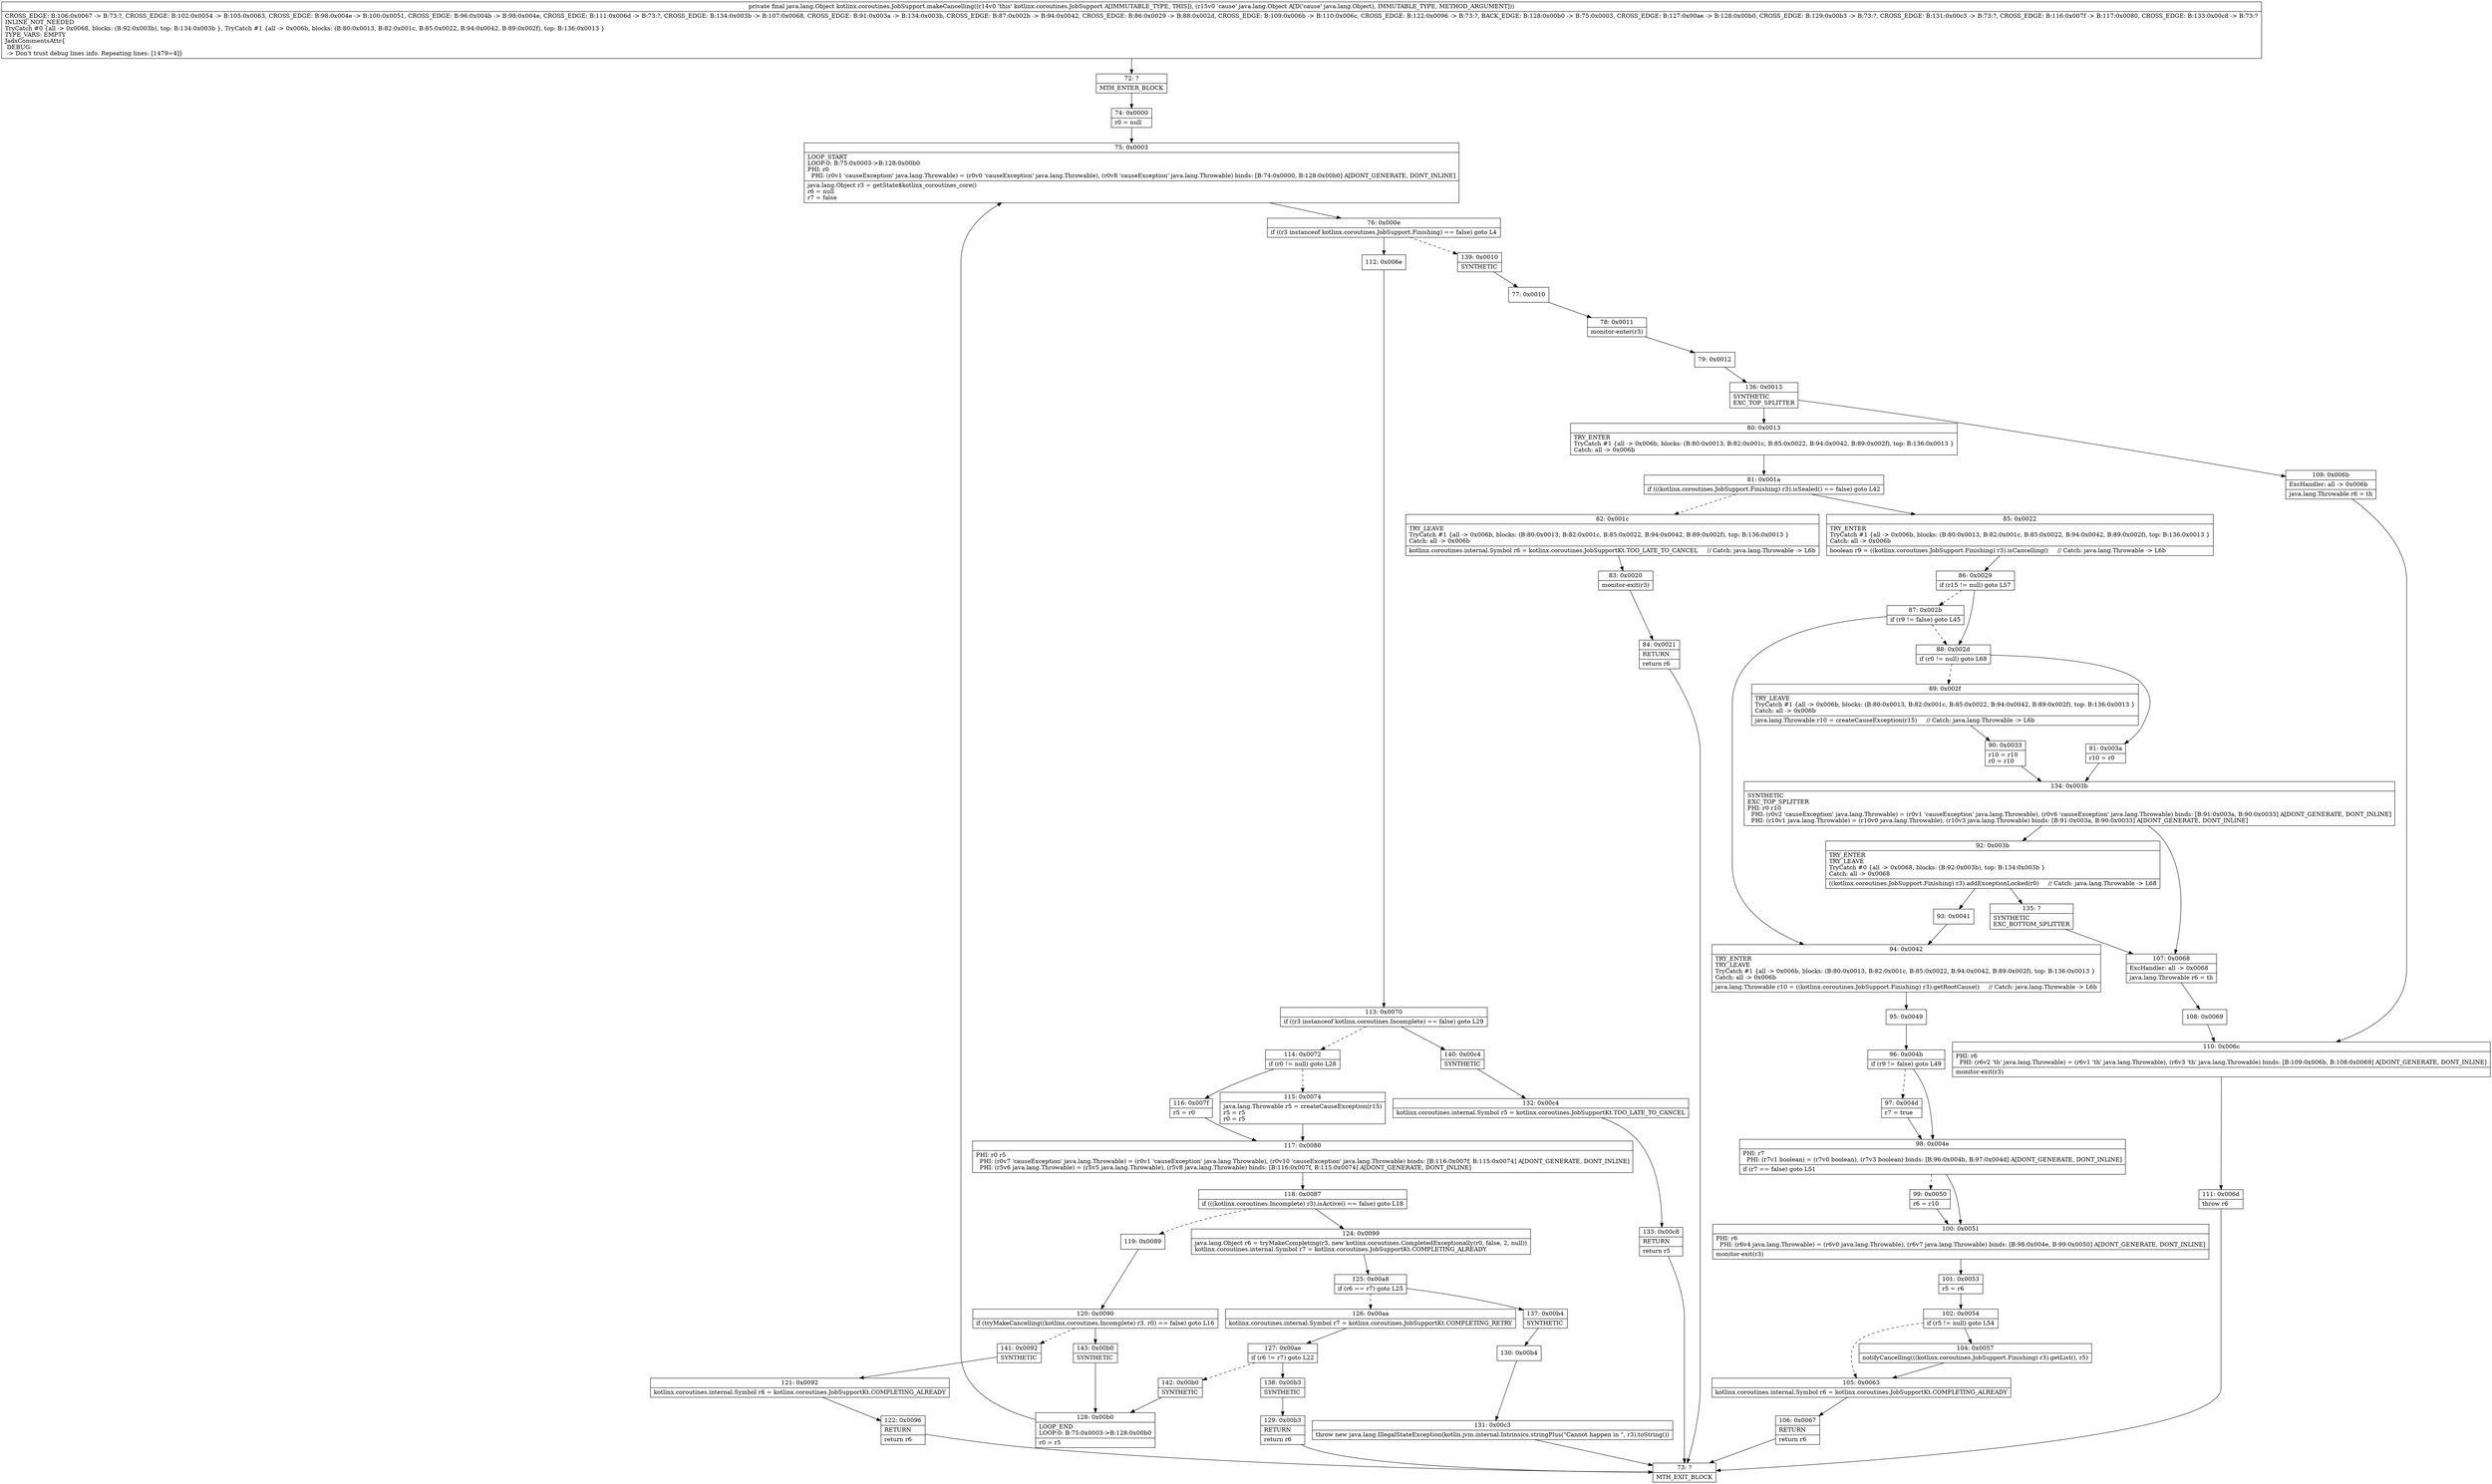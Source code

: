 digraph "CFG forkotlinx.coroutines.JobSupport.makeCancelling(Ljava\/lang\/Object;)Ljava\/lang\/Object;" {
Node_72 [shape=record,label="{72\:\ ?|MTH_ENTER_BLOCK\l}"];
Node_74 [shape=record,label="{74\:\ 0x0000|r0 = null\l}"];
Node_75 [shape=record,label="{75\:\ 0x0003|LOOP_START\lLOOP:0: B:75:0x0003\-\>B:128:0x00b0\lPHI: r0 \l  PHI: (r0v1 'causeException' java.lang.Throwable) = (r0v0 'causeException' java.lang.Throwable), (r0v8 'causeException' java.lang.Throwable) binds: [B:74:0x0000, B:128:0x00b0] A[DONT_GENERATE, DONT_INLINE]\l|java.lang.Object r3 = getState$kotlinx_coroutines_core()\lr6 = null\lr7 = false\l}"];
Node_76 [shape=record,label="{76\:\ 0x000e|if ((r3 instanceof kotlinx.coroutines.JobSupport.Finishing) == false) goto L4\l}"];
Node_112 [shape=record,label="{112\:\ 0x006e}"];
Node_113 [shape=record,label="{113\:\ 0x0070|if ((r3 instanceof kotlinx.coroutines.Incomplete) == false) goto L29\l}"];
Node_114 [shape=record,label="{114\:\ 0x0072|if (r0 != null) goto L28\l}"];
Node_115 [shape=record,label="{115\:\ 0x0074|java.lang.Throwable r5 = createCauseException(r15)\lr5 = r5\lr0 = r5\l}"];
Node_117 [shape=record,label="{117\:\ 0x0080|PHI: r0 r5 \l  PHI: (r0v7 'causeException' java.lang.Throwable) = (r0v1 'causeException' java.lang.Throwable), (r0v10 'causeException' java.lang.Throwable) binds: [B:116:0x007f, B:115:0x0074] A[DONT_GENERATE, DONT_INLINE]\l  PHI: (r5v6 java.lang.Throwable) = (r5v5 java.lang.Throwable), (r5v8 java.lang.Throwable) binds: [B:116:0x007f, B:115:0x0074] A[DONT_GENERATE, DONT_INLINE]\l}"];
Node_118 [shape=record,label="{118\:\ 0x0087|if (((kotlinx.coroutines.Incomplete) r3).isActive() == false) goto L18\l}"];
Node_119 [shape=record,label="{119\:\ 0x0089}"];
Node_120 [shape=record,label="{120\:\ 0x0090|if (tryMakeCancelling((kotlinx.coroutines.Incomplete) r3, r0) == false) goto L16\l}"];
Node_141 [shape=record,label="{141\:\ 0x0092|SYNTHETIC\l}"];
Node_121 [shape=record,label="{121\:\ 0x0092|kotlinx.coroutines.internal.Symbol r6 = kotlinx.coroutines.JobSupportKt.COMPLETING_ALREADY\l}"];
Node_122 [shape=record,label="{122\:\ 0x0096|RETURN\l|return r6\l}"];
Node_73 [shape=record,label="{73\:\ ?|MTH_EXIT_BLOCK\l}"];
Node_143 [shape=record,label="{143\:\ 0x00b0|SYNTHETIC\l}"];
Node_128 [shape=record,label="{128\:\ 0x00b0|LOOP_END\lLOOP:0: B:75:0x0003\-\>B:128:0x00b0\l|r0 = r5\l}"];
Node_124 [shape=record,label="{124\:\ 0x0099|java.lang.Object r6 = tryMakeCompleting(r3, new kotlinx.coroutines.CompletedExceptionally(r0, false, 2, null))\lkotlinx.coroutines.internal.Symbol r7 = kotlinx.coroutines.JobSupportKt.COMPLETING_ALREADY\l}"];
Node_125 [shape=record,label="{125\:\ 0x00a8|if (r6 == r7) goto L25\l}"];
Node_126 [shape=record,label="{126\:\ 0x00aa|kotlinx.coroutines.internal.Symbol r7 = kotlinx.coroutines.JobSupportKt.COMPLETING_RETRY\l}"];
Node_127 [shape=record,label="{127\:\ 0x00ae|if (r6 != r7) goto L22\l}"];
Node_138 [shape=record,label="{138\:\ 0x00b3|SYNTHETIC\l}"];
Node_129 [shape=record,label="{129\:\ 0x00b3|RETURN\l|return r6\l}"];
Node_142 [shape=record,label="{142\:\ 0x00b0|SYNTHETIC\l}"];
Node_137 [shape=record,label="{137\:\ 0x00b4|SYNTHETIC\l}"];
Node_130 [shape=record,label="{130\:\ 0x00b4}"];
Node_131 [shape=record,label="{131\:\ 0x00c3|throw new java.lang.IllegalStateException(kotlin.jvm.internal.Intrinsics.stringPlus(\"Cannot happen in \", r3).toString())\l}"];
Node_116 [shape=record,label="{116\:\ 0x007f|r5 = r0\l}"];
Node_140 [shape=record,label="{140\:\ 0x00c4|SYNTHETIC\l}"];
Node_132 [shape=record,label="{132\:\ 0x00c4|kotlinx.coroutines.internal.Symbol r5 = kotlinx.coroutines.JobSupportKt.TOO_LATE_TO_CANCEL\l}"];
Node_133 [shape=record,label="{133\:\ 0x00c8|RETURN\l|return r5\l}"];
Node_139 [shape=record,label="{139\:\ 0x0010|SYNTHETIC\l}"];
Node_77 [shape=record,label="{77\:\ 0x0010}"];
Node_78 [shape=record,label="{78\:\ 0x0011|monitor\-enter(r3)\l}"];
Node_79 [shape=record,label="{79\:\ 0x0012}"];
Node_136 [shape=record,label="{136\:\ 0x0013|SYNTHETIC\lEXC_TOP_SPLITTER\l}"];
Node_80 [shape=record,label="{80\:\ 0x0013|TRY_ENTER\lTryCatch #1 \{all \-\> 0x006b, blocks: (B:80:0x0013, B:82:0x001c, B:85:0x0022, B:94:0x0042, B:89:0x002f), top: B:136:0x0013 \}\lCatch: all \-\> 0x006b\l}"];
Node_81 [shape=record,label="{81\:\ 0x001a|if (((kotlinx.coroutines.JobSupport.Finishing) r3).isSealed() == false) goto L42\l}"];
Node_82 [shape=record,label="{82\:\ 0x001c|TRY_LEAVE\lTryCatch #1 \{all \-\> 0x006b, blocks: (B:80:0x0013, B:82:0x001c, B:85:0x0022, B:94:0x0042, B:89:0x002f), top: B:136:0x0013 \}\lCatch: all \-\> 0x006b\l|kotlinx.coroutines.internal.Symbol r6 = kotlinx.coroutines.JobSupportKt.TOO_LATE_TO_CANCEL     \/\/ Catch: java.lang.Throwable \-\> L6b\l}"];
Node_83 [shape=record,label="{83\:\ 0x0020|monitor\-exit(r3)\l}"];
Node_84 [shape=record,label="{84\:\ 0x0021|RETURN\l|return r6\l}"];
Node_85 [shape=record,label="{85\:\ 0x0022|TRY_ENTER\lTryCatch #1 \{all \-\> 0x006b, blocks: (B:80:0x0013, B:82:0x001c, B:85:0x0022, B:94:0x0042, B:89:0x002f), top: B:136:0x0013 \}\lCatch: all \-\> 0x006b\l|boolean r9 = ((kotlinx.coroutines.JobSupport.Finishing) r3).isCancelling()     \/\/ Catch: java.lang.Throwable \-\> L6b\l}"];
Node_86 [shape=record,label="{86\:\ 0x0029|if (r15 != null) goto L57\l}"];
Node_87 [shape=record,label="{87\:\ 0x002b|if (r9 != false) goto L45\l}"];
Node_94 [shape=record,label="{94\:\ 0x0042|TRY_ENTER\lTRY_LEAVE\lTryCatch #1 \{all \-\> 0x006b, blocks: (B:80:0x0013, B:82:0x001c, B:85:0x0022, B:94:0x0042, B:89:0x002f), top: B:136:0x0013 \}\lCatch: all \-\> 0x006b\l|java.lang.Throwable r10 = ((kotlinx.coroutines.JobSupport.Finishing) r3).getRootCause()     \/\/ Catch: java.lang.Throwable \-\> L6b\l}"];
Node_95 [shape=record,label="{95\:\ 0x0049}"];
Node_96 [shape=record,label="{96\:\ 0x004b|if (r9 != false) goto L49\l}"];
Node_97 [shape=record,label="{97\:\ 0x004d|r7 = true\l}"];
Node_98 [shape=record,label="{98\:\ 0x004e|PHI: r7 \l  PHI: (r7v1 boolean) = (r7v0 boolean), (r7v3 boolean) binds: [B:96:0x004b, B:97:0x004d] A[DONT_GENERATE, DONT_INLINE]\l|if (r7 == false) goto L51\l}"];
Node_99 [shape=record,label="{99\:\ 0x0050|r6 = r10\l}"];
Node_100 [shape=record,label="{100\:\ 0x0051|PHI: r6 \l  PHI: (r6v4 java.lang.Throwable) = (r6v0 java.lang.Throwable), (r6v7 java.lang.Throwable) binds: [B:98:0x004e, B:99:0x0050] A[DONT_GENERATE, DONT_INLINE]\l|monitor\-exit(r3)\l}"];
Node_101 [shape=record,label="{101\:\ 0x0053|r5 = r6\l}"];
Node_102 [shape=record,label="{102\:\ 0x0054|if (r5 != null) goto L54\l}"];
Node_104 [shape=record,label="{104\:\ 0x0057|notifyCancelling(((kotlinx.coroutines.JobSupport.Finishing) r3).getList(), r5)\l}"];
Node_105 [shape=record,label="{105\:\ 0x0063|kotlinx.coroutines.internal.Symbol r6 = kotlinx.coroutines.JobSupportKt.COMPLETING_ALREADY\l}"];
Node_106 [shape=record,label="{106\:\ 0x0067|RETURN\l|return r6\l}"];
Node_88 [shape=record,label="{88\:\ 0x002d|if (r0 != null) goto L68\l}"];
Node_89 [shape=record,label="{89\:\ 0x002f|TRY_LEAVE\lTryCatch #1 \{all \-\> 0x006b, blocks: (B:80:0x0013, B:82:0x001c, B:85:0x0022, B:94:0x0042, B:89:0x002f), top: B:136:0x0013 \}\lCatch: all \-\> 0x006b\l|java.lang.Throwable r10 = createCauseException(r15)     \/\/ Catch: java.lang.Throwable \-\> L6b\l}"];
Node_90 [shape=record,label="{90\:\ 0x0033|r10 = r10\lr0 = r10\l}"];
Node_134 [shape=record,label="{134\:\ 0x003b|SYNTHETIC\lEXC_TOP_SPLITTER\lPHI: r0 r10 \l  PHI: (r0v2 'causeException' java.lang.Throwable) = (r0v1 'causeException' java.lang.Throwable), (r0v6 'causeException' java.lang.Throwable) binds: [B:91:0x003a, B:90:0x0033] A[DONT_GENERATE, DONT_INLINE]\l  PHI: (r10v1 java.lang.Throwable) = (r10v0 java.lang.Throwable), (r10v3 java.lang.Throwable) binds: [B:91:0x003a, B:90:0x0033] A[DONT_GENERATE, DONT_INLINE]\l}"];
Node_92 [shape=record,label="{92\:\ 0x003b|TRY_ENTER\lTRY_LEAVE\lTryCatch #0 \{all \-\> 0x0068, blocks: (B:92:0x003b), top: B:134:0x003b \}\lCatch: all \-\> 0x0068\l|((kotlinx.coroutines.JobSupport.Finishing) r3).addExceptionLocked(r0)     \/\/ Catch: java.lang.Throwable \-\> L68\l}"];
Node_93 [shape=record,label="{93\:\ 0x0041}"];
Node_135 [shape=record,label="{135\:\ ?|SYNTHETIC\lEXC_BOTTOM_SPLITTER\l}"];
Node_107 [shape=record,label="{107\:\ 0x0068|ExcHandler: all \-\> 0x0068\l|java.lang.Throwable r6 = th\l}"];
Node_108 [shape=record,label="{108\:\ 0x0069}"];
Node_110 [shape=record,label="{110\:\ 0x006c|PHI: r6 \l  PHI: (r6v2 'th' java.lang.Throwable) = (r6v1 'th' java.lang.Throwable), (r6v3 'th' java.lang.Throwable) binds: [B:109:0x006b, B:108:0x0069] A[DONT_GENERATE, DONT_INLINE]\l|monitor\-exit(r3)\l}"];
Node_111 [shape=record,label="{111\:\ 0x006d|throw r6\l}"];
Node_91 [shape=record,label="{91\:\ 0x003a|r10 = r0\l}"];
Node_109 [shape=record,label="{109\:\ 0x006b|ExcHandler: all \-\> 0x006b\l|java.lang.Throwable r6 = th\l}"];
MethodNode[shape=record,label="{private final java.lang.Object kotlinx.coroutines.JobSupport.makeCancelling((r14v0 'this' kotlinx.coroutines.JobSupport A[IMMUTABLE_TYPE, THIS]), (r15v0 'cause' java.lang.Object A[D('cause' java.lang.Object), IMMUTABLE_TYPE, METHOD_ARGUMENT]))  | CROSS_EDGE: B:106:0x0067 \-\> B:73:?, CROSS_EDGE: B:102:0x0054 \-\> B:105:0x0063, CROSS_EDGE: B:98:0x004e \-\> B:100:0x0051, CROSS_EDGE: B:96:0x004b \-\> B:98:0x004e, CROSS_EDGE: B:111:0x006d \-\> B:73:?, CROSS_EDGE: B:134:0x003b \-\> B:107:0x0068, CROSS_EDGE: B:91:0x003a \-\> B:134:0x003b, CROSS_EDGE: B:87:0x002b \-\> B:94:0x0042, CROSS_EDGE: B:86:0x0029 \-\> B:88:0x002d, CROSS_EDGE: B:109:0x006b \-\> B:110:0x006c, CROSS_EDGE: B:122:0x0096 \-\> B:73:?, BACK_EDGE: B:128:0x00b0 \-\> B:75:0x0003, CROSS_EDGE: B:127:0x00ae \-\> B:128:0x00b0, CROSS_EDGE: B:129:0x00b3 \-\> B:73:?, CROSS_EDGE: B:131:0x00c3 \-\> B:73:?, CROSS_EDGE: B:116:0x007f \-\> B:117:0x0080, CROSS_EDGE: B:133:0x00c8 \-\> B:73:?\lINLINE_NOT_NEEDED\lTryCatch #0 \{all \-\> 0x0068, blocks: (B:92:0x003b), top: B:134:0x003b \}, TryCatch #1 \{all \-\> 0x006b, blocks: (B:80:0x0013, B:82:0x001c, B:85:0x0022, B:94:0x0042, B:89:0x002f), top: B:136:0x0013 \}\lTYPE_VARS: EMPTY\lJadxCommentsAttr\{\l DEBUG: \l \-\> Don't trust debug lines info. Repeating lines: [1479=4]\}\l}"];
MethodNode -> Node_72;Node_72 -> Node_74;
Node_74 -> Node_75;
Node_75 -> Node_76;
Node_76 -> Node_112;
Node_76 -> Node_139[style=dashed];
Node_112 -> Node_113;
Node_113 -> Node_114[style=dashed];
Node_113 -> Node_140;
Node_114 -> Node_115[style=dashed];
Node_114 -> Node_116;
Node_115 -> Node_117;
Node_117 -> Node_118;
Node_118 -> Node_119[style=dashed];
Node_118 -> Node_124;
Node_119 -> Node_120;
Node_120 -> Node_141[style=dashed];
Node_120 -> Node_143;
Node_141 -> Node_121;
Node_121 -> Node_122;
Node_122 -> Node_73;
Node_143 -> Node_128;
Node_128 -> Node_75;
Node_124 -> Node_125;
Node_125 -> Node_126[style=dashed];
Node_125 -> Node_137;
Node_126 -> Node_127;
Node_127 -> Node_138;
Node_127 -> Node_142[style=dashed];
Node_138 -> Node_129;
Node_129 -> Node_73;
Node_142 -> Node_128;
Node_137 -> Node_130;
Node_130 -> Node_131;
Node_131 -> Node_73;
Node_116 -> Node_117;
Node_140 -> Node_132;
Node_132 -> Node_133;
Node_133 -> Node_73;
Node_139 -> Node_77;
Node_77 -> Node_78;
Node_78 -> Node_79;
Node_79 -> Node_136;
Node_136 -> Node_80;
Node_136 -> Node_109;
Node_80 -> Node_81;
Node_81 -> Node_82[style=dashed];
Node_81 -> Node_85;
Node_82 -> Node_83;
Node_83 -> Node_84;
Node_84 -> Node_73;
Node_85 -> Node_86;
Node_86 -> Node_87[style=dashed];
Node_86 -> Node_88;
Node_87 -> Node_88[style=dashed];
Node_87 -> Node_94;
Node_94 -> Node_95;
Node_95 -> Node_96;
Node_96 -> Node_97[style=dashed];
Node_96 -> Node_98;
Node_97 -> Node_98;
Node_98 -> Node_99[style=dashed];
Node_98 -> Node_100;
Node_99 -> Node_100;
Node_100 -> Node_101;
Node_101 -> Node_102;
Node_102 -> Node_104;
Node_102 -> Node_105[style=dashed];
Node_104 -> Node_105;
Node_105 -> Node_106;
Node_106 -> Node_73;
Node_88 -> Node_89[style=dashed];
Node_88 -> Node_91;
Node_89 -> Node_90;
Node_90 -> Node_134;
Node_134 -> Node_92;
Node_134 -> Node_107;
Node_92 -> Node_93;
Node_92 -> Node_135;
Node_93 -> Node_94;
Node_135 -> Node_107;
Node_107 -> Node_108;
Node_108 -> Node_110;
Node_110 -> Node_111;
Node_111 -> Node_73;
Node_91 -> Node_134;
Node_109 -> Node_110;
}

